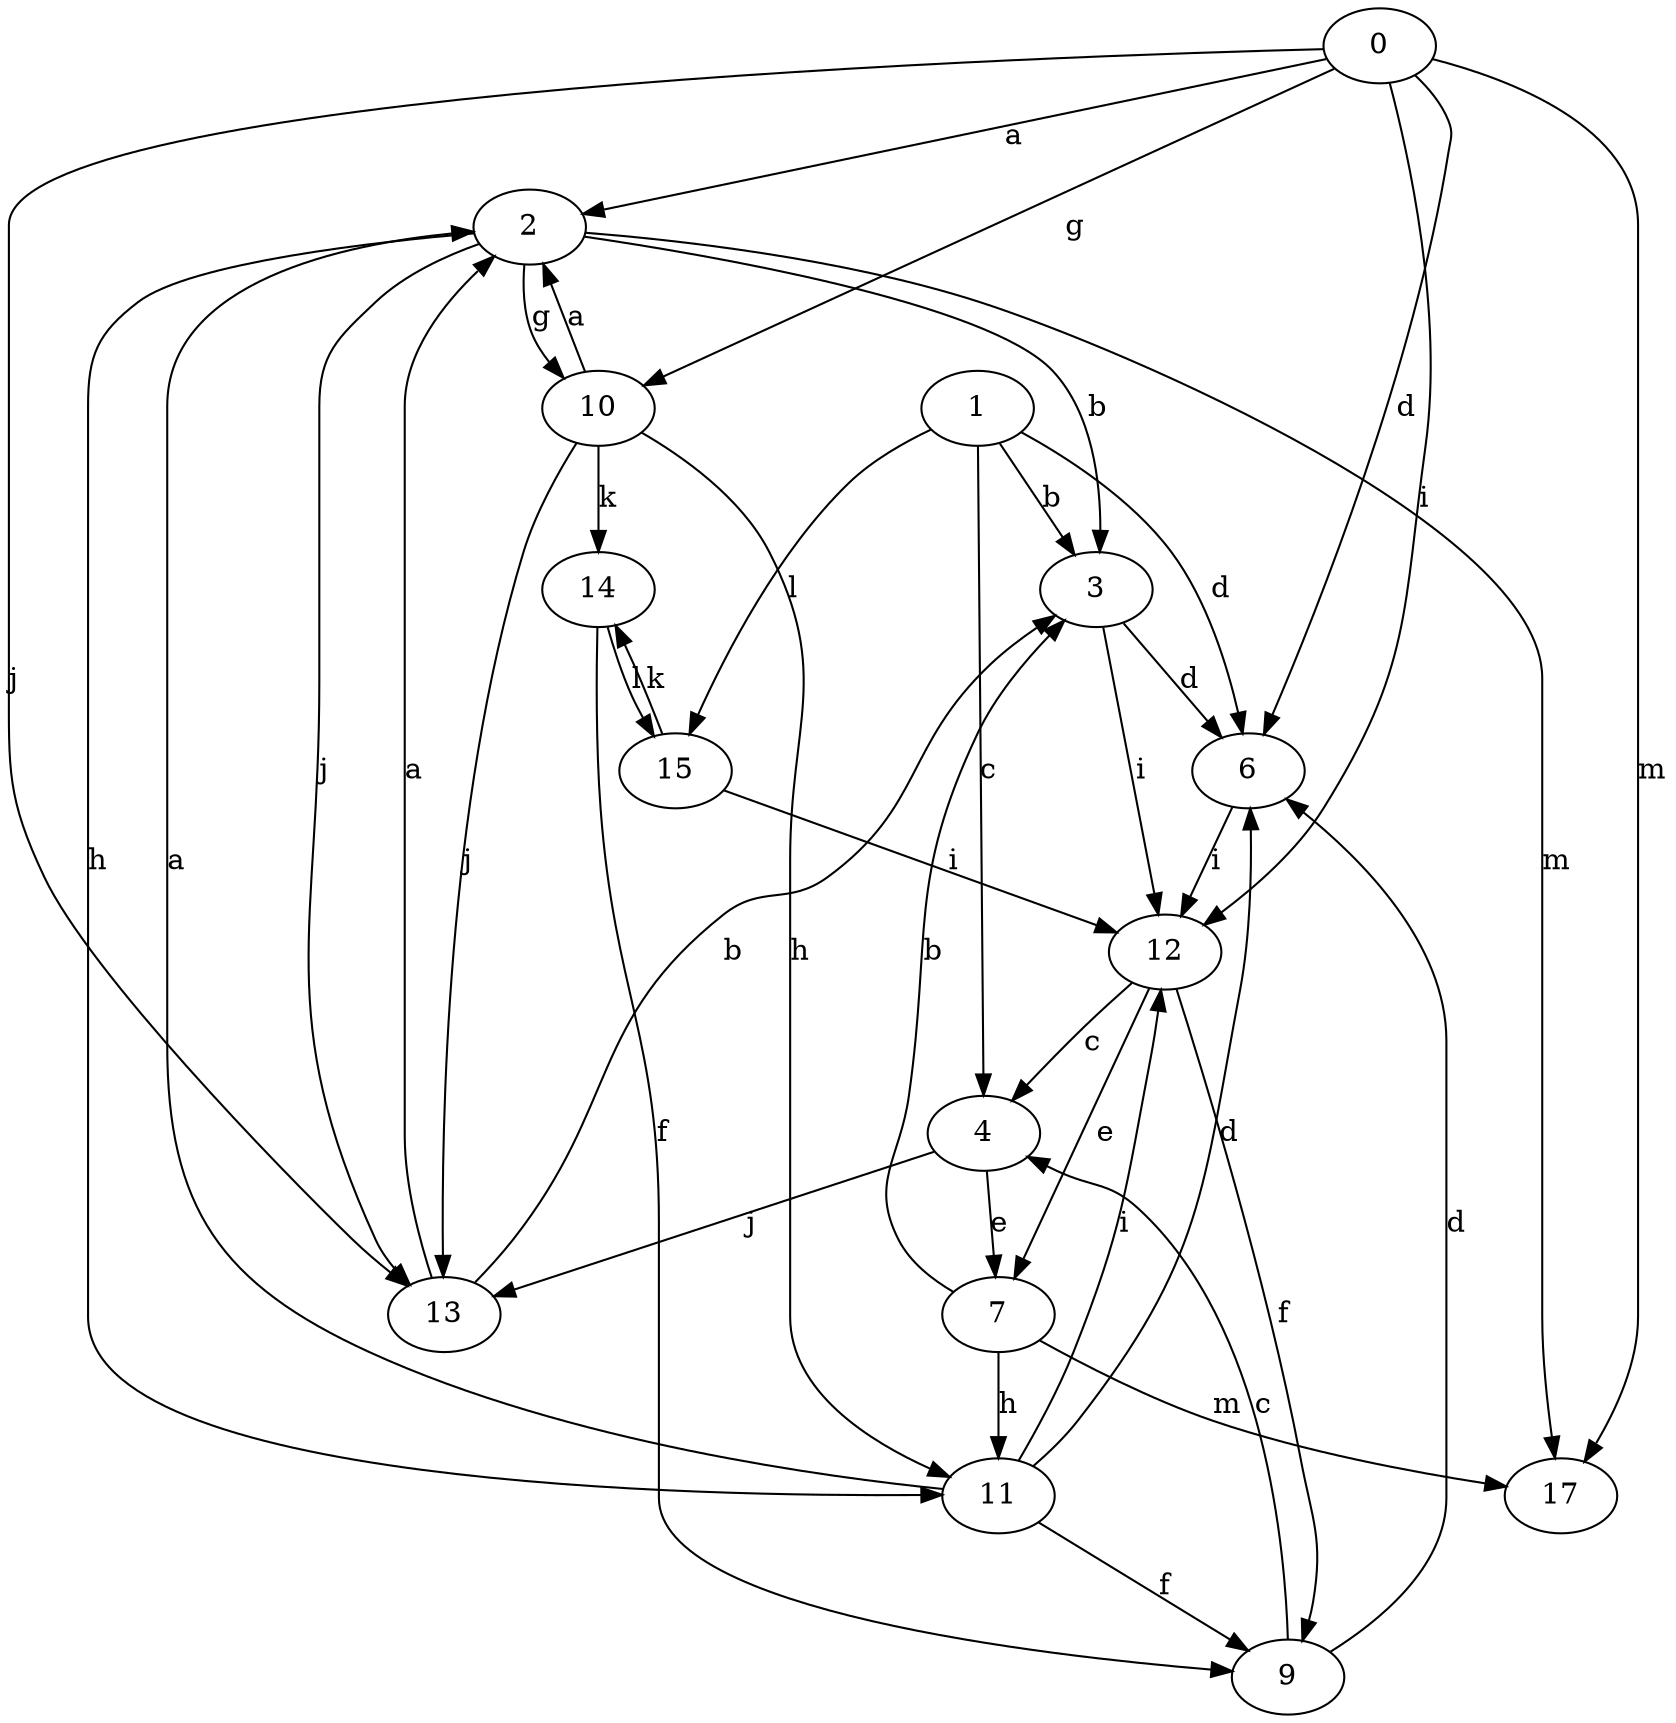 strict digraph  {
2;
3;
4;
6;
7;
0;
9;
10;
11;
12;
13;
14;
15;
1;
17;
2 -> 3  [label=b];
2 -> 10  [label=g];
2 -> 11  [label=h];
2 -> 13  [label=j];
2 -> 17  [label=m];
3 -> 6  [label=d];
3 -> 12  [label=i];
4 -> 7  [label=e];
4 -> 13  [label=j];
6 -> 12  [label=i];
7 -> 3  [label=b];
7 -> 11  [label=h];
7 -> 17  [label=m];
0 -> 2  [label=a];
0 -> 6  [label=d];
0 -> 10  [label=g];
0 -> 12  [label=i];
0 -> 13  [label=j];
0 -> 17  [label=m];
9 -> 4  [label=c];
9 -> 6  [label=d];
10 -> 2  [label=a];
10 -> 11  [label=h];
10 -> 13  [label=j];
10 -> 14  [label=k];
11 -> 2  [label=a];
11 -> 6  [label=d];
11 -> 9  [label=f];
11 -> 12  [label=i];
12 -> 4  [label=c];
12 -> 7  [label=e];
12 -> 9  [label=f];
13 -> 2  [label=a];
13 -> 3  [label=b];
14 -> 9  [label=f];
14 -> 15  [label=l];
15 -> 12  [label=i];
15 -> 14  [label=k];
1 -> 3  [label=b];
1 -> 4  [label=c];
1 -> 6  [label=d];
1 -> 15  [label=l];
}
